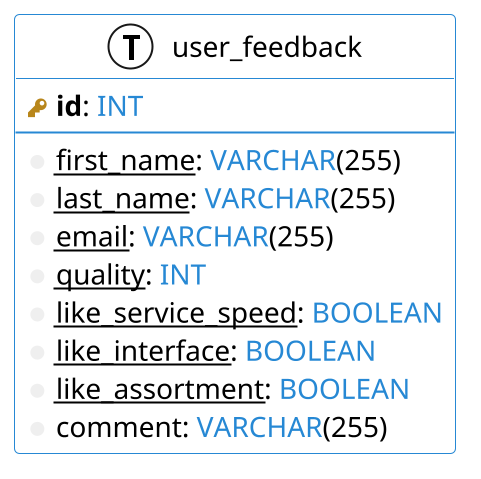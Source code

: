 @startuml
left to right direction
skinparam roundcorner 5
skinparam shadowing false
scale 2

hide methods
hide stereotypes

skinparam class {
    BackgroundColor white
    ArrowColor #2688d4
    BorderColor #2688d4
}

!define primary_key(x) <b><color:#b8861b><&key></color> x</b>
!define foreign_key(x) <color:#aaaaaa><&key></color> x
!define column(x) <color:#efefef><&media-record></color> x
!define unique_key(x) <color:green>x</color>
!define not_null(x) <u>x</u>
!define default(x) <i>x</i>
!define type(x) <color:#2688d4>x</color>
!define table(x) entity x << (T, white) >>

table(user_feedback) {
  primary_key(id): type(INT)
  --
  column(not_null(first_name)): type(VARCHAR)(255)
  column(not_null(last_name)): type(VARCHAR)(255)
  column(not_null(email)): type(VARCHAR)(255)
  column(not_null(quality)): type(INT)
  column(not_null(like_service_speed)): type(BOOLEAN)
  column(not_null(like_interface)): type(BOOLEAN)
  column(not_null(like_assortment)): type(BOOLEAN)
  column(comment): type(VARCHAR)(255)
}

@enduml
